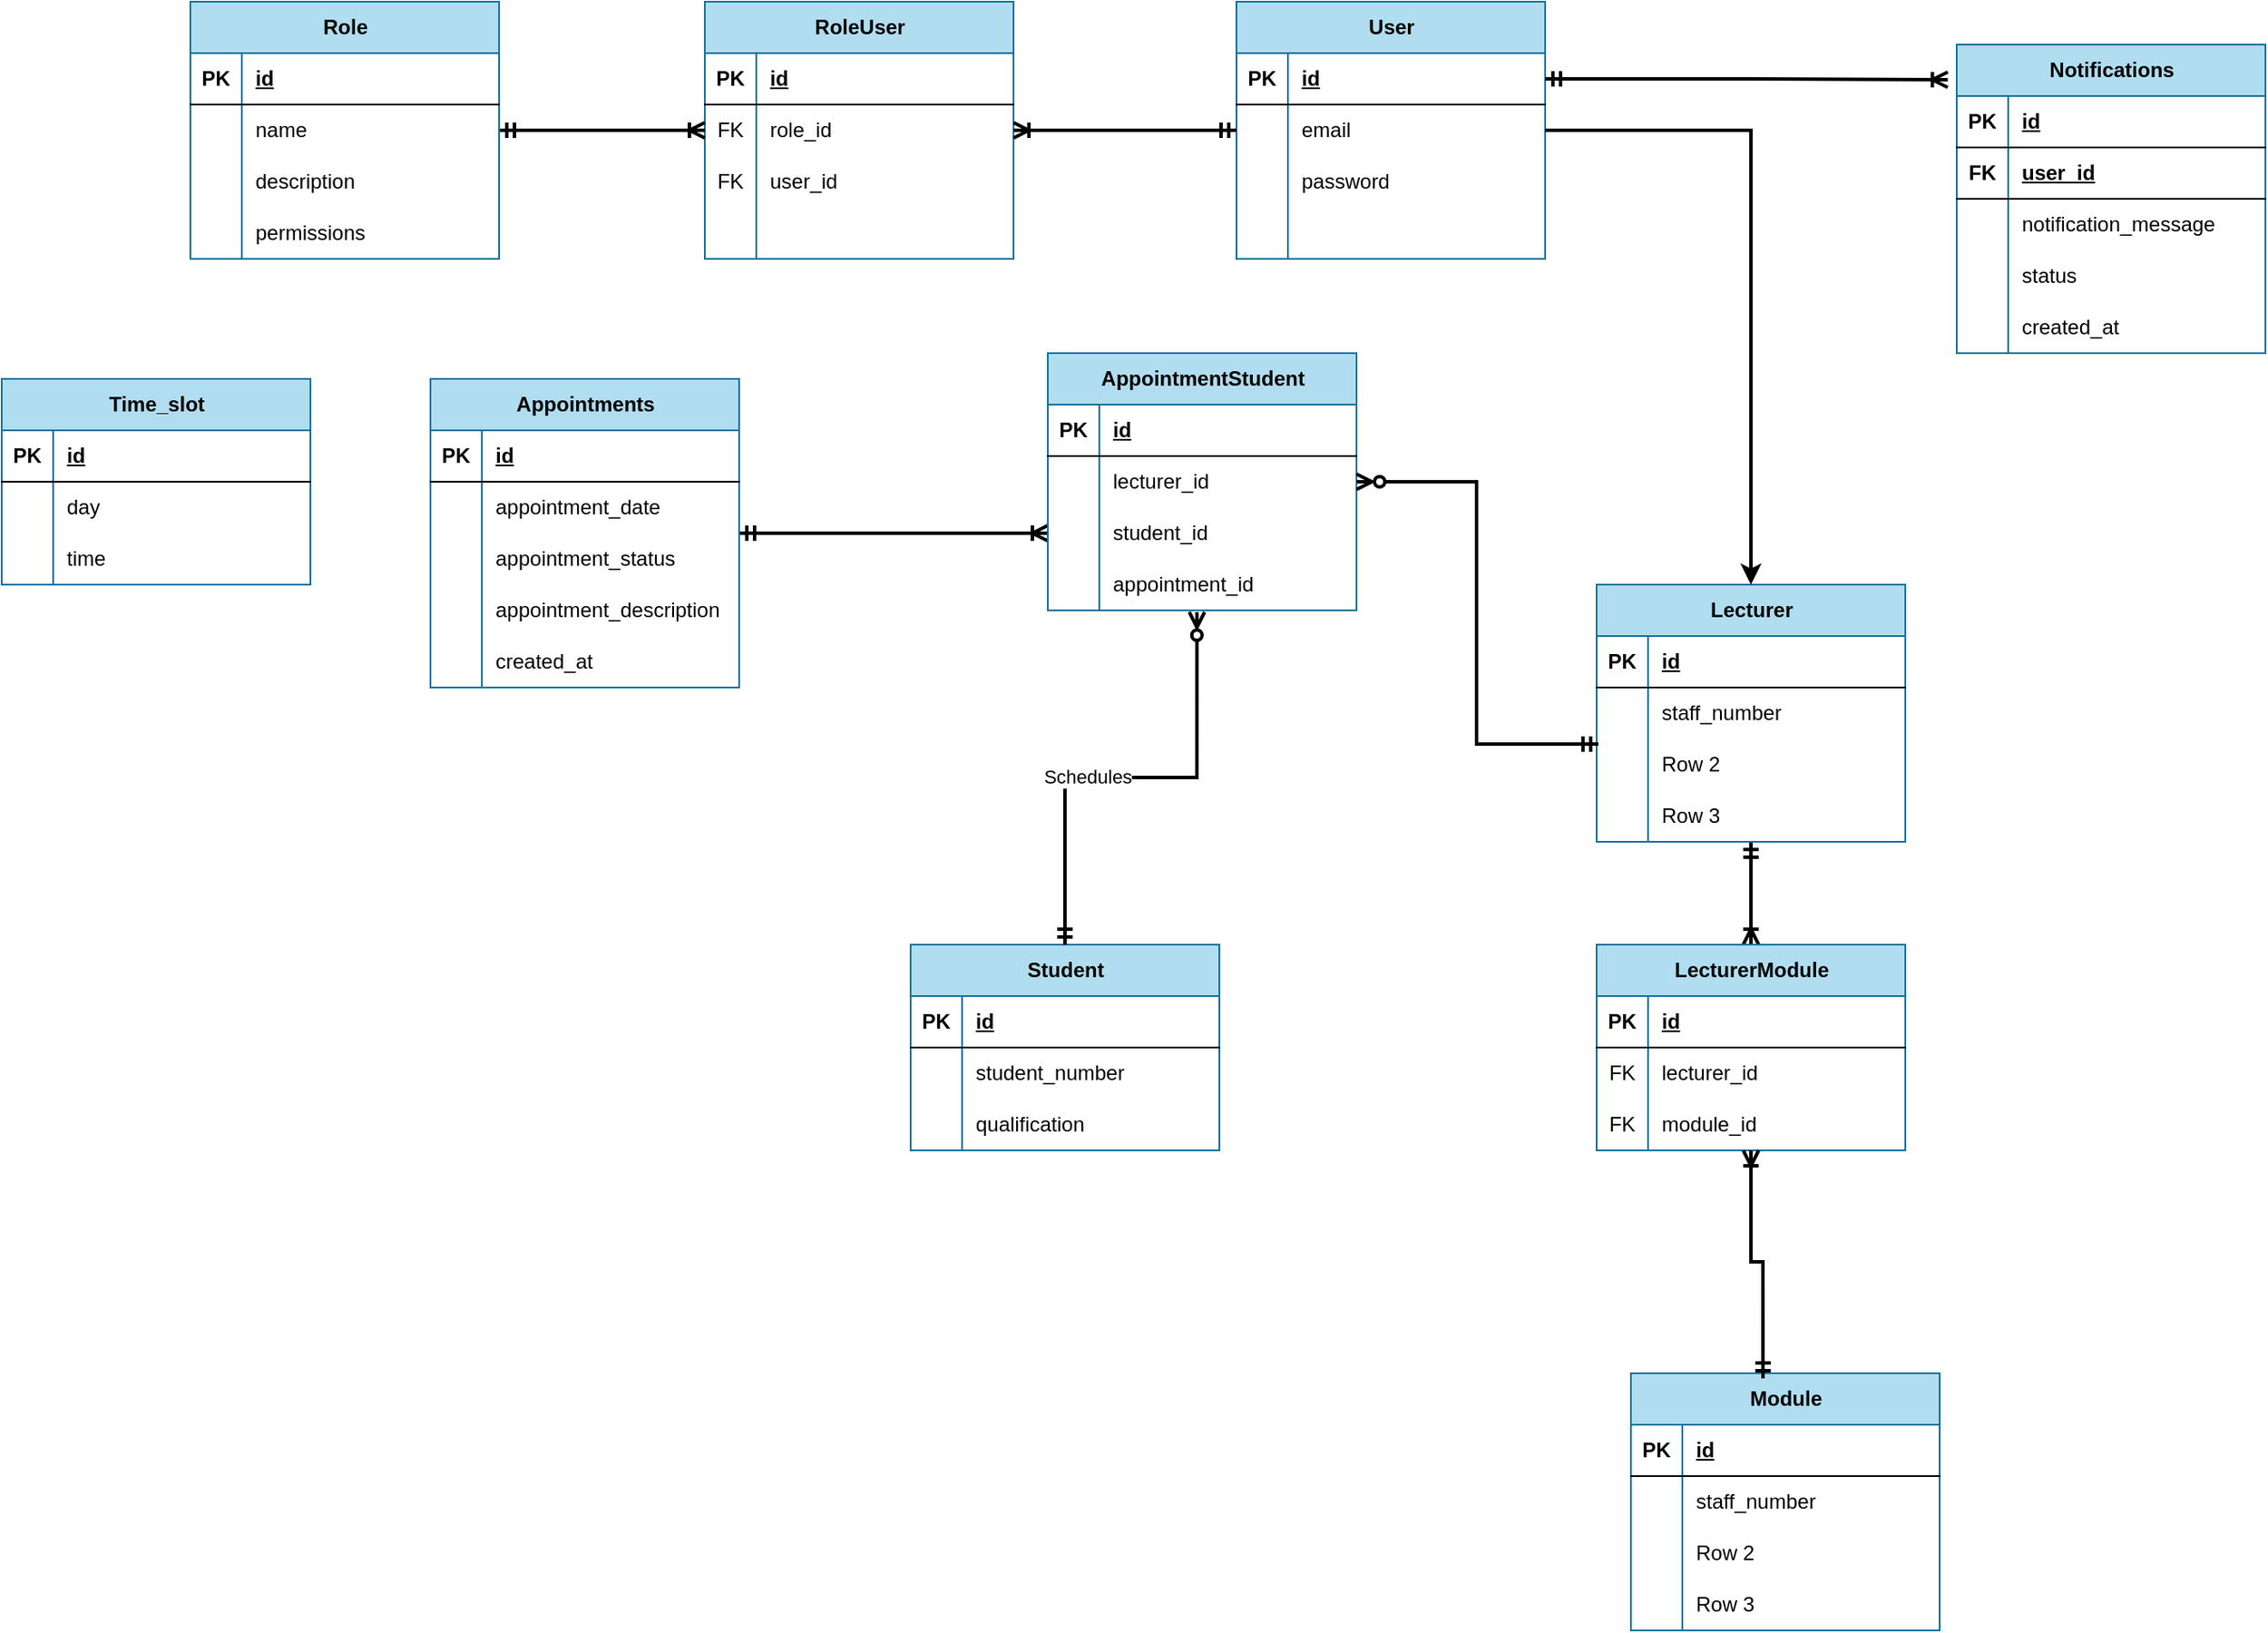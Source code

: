 <mxfile version="22.0.2" type="device" pages="2">
  <diagram name="Page-1" id="lzBxZIQJSSP3Dc2k3dTk">
    <mxGraphModel dx="2443" dy="929" grid="1" gridSize="10" guides="1" tooltips="1" connect="1" arrows="1" fold="1" page="1" pageScale="1" pageWidth="850" pageHeight="1100" math="0" shadow="0">
      <root>
        <mxCell id="0" />
        <mxCell id="1" parent="0" />
        <mxCell id="QmrakJCi5GvwLtZyRQVc-1" value="User" style="shape=table;startSize=30;container=1;collapsible=1;childLayout=tableLayout;fixedRows=1;rowLines=0;fontStyle=1;align=center;resizeLast=1;html=1;fillColor=#b1ddf0;strokeColor=#10739e;" vertex="1" parent="1">
          <mxGeometry x="410" y="30" width="180" height="150" as="geometry" />
        </mxCell>
        <mxCell id="QmrakJCi5GvwLtZyRQVc-2" value="" style="shape=tableRow;horizontal=0;startSize=0;swimlaneHead=0;swimlaneBody=0;fillColor=none;collapsible=0;dropTarget=0;points=[[0,0.5],[1,0.5]];portConstraint=eastwest;top=0;left=0;right=0;bottom=1;" vertex="1" parent="QmrakJCi5GvwLtZyRQVc-1">
          <mxGeometry y="30" width="180" height="30" as="geometry" />
        </mxCell>
        <mxCell id="QmrakJCi5GvwLtZyRQVc-3" value="PK" style="shape=partialRectangle;connectable=0;fillColor=none;top=0;left=0;bottom=0;right=0;fontStyle=1;overflow=hidden;whiteSpace=wrap;html=1;" vertex="1" parent="QmrakJCi5GvwLtZyRQVc-2">
          <mxGeometry width="30" height="30" as="geometry">
            <mxRectangle width="30" height="30" as="alternateBounds" />
          </mxGeometry>
        </mxCell>
        <mxCell id="QmrakJCi5GvwLtZyRQVc-4" value="id" style="shape=partialRectangle;connectable=0;fillColor=none;top=0;left=0;bottom=0;right=0;align=left;spacingLeft=6;fontStyle=5;overflow=hidden;whiteSpace=wrap;html=1;" vertex="1" parent="QmrakJCi5GvwLtZyRQVc-2">
          <mxGeometry x="30" width="150" height="30" as="geometry">
            <mxRectangle width="150" height="30" as="alternateBounds" />
          </mxGeometry>
        </mxCell>
        <mxCell id="QmrakJCi5GvwLtZyRQVc-5" value="" style="shape=tableRow;horizontal=0;startSize=0;swimlaneHead=0;swimlaneBody=0;fillColor=none;collapsible=0;dropTarget=0;points=[[0,0.5],[1,0.5]];portConstraint=eastwest;top=0;left=0;right=0;bottom=0;" vertex="1" parent="QmrakJCi5GvwLtZyRQVc-1">
          <mxGeometry y="60" width="180" height="30" as="geometry" />
        </mxCell>
        <mxCell id="QmrakJCi5GvwLtZyRQVc-6" value="" style="shape=partialRectangle;connectable=0;fillColor=none;top=0;left=0;bottom=0;right=0;editable=1;overflow=hidden;whiteSpace=wrap;html=1;" vertex="1" parent="QmrakJCi5GvwLtZyRQVc-5">
          <mxGeometry width="30" height="30" as="geometry">
            <mxRectangle width="30" height="30" as="alternateBounds" />
          </mxGeometry>
        </mxCell>
        <mxCell id="QmrakJCi5GvwLtZyRQVc-7" value="email" style="shape=partialRectangle;connectable=0;fillColor=none;top=0;left=0;bottom=0;right=0;align=left;spacingLeft=6;overflow=hidden;whiteSpace=wrap;html=1;" vertex="1" parent="QmrakJCi5GvwLtZyRQVc-5">
          <mxGeometry x="30" width="150" height="30" as="geometry">
            <mxRectangle width="150" height="30" as="alternateBounds" />
          </mxGeometry>
        </mxCell>
        <mxCell id="QmrakJCi5GvwLtZyRQVc-8" value="" style="shape=tableRow;horizontal=0;startSize=0;swimlaneHead=0;swimlaneBody=0;fillColor=none;collapsible=0;dropTarget=0;points=[[0,0.5],[1,0.5]];portConstraint=eastwest;top=0;left=0;right=0;bottom=0;" vertex="1" parent="QmrakJCi5GvwLtZyRQVc-1">
          <mxGeometry y="90" width="180" height="30" as="geometry" />
        </mxCell>
        <mxCell id="QmrakJCi5GvwLtZyRQVc-9" value="" style="shape=partialRectangle;connectable=0;fillColor=none;top=0;left=0;bottom=0;right=0;editable=1;overflow=hidden;whiteSpace=wrap;html=1;" vertex="1" parent="QmrakJCi5GvwLtZyRQVc-8">
          <mxGeometry width="30" height="30" as="geometry">
            <mxRectangle width="30" height="30" as="alternateBounds" />
          </mxGeometry>
        </mxCell>
        <mxCell id="QmrakJCi5GvwLtZyRQVc-10" value="password" style="shape=partialRectangle;connectable=0;fillColor=none;top=0;left=0;bottom=0;right=0;align=left;spacingLeft=6;overflow=hidden;whiteSpace=wrap;html=1;" vertex="1" parent="QmrakJCi5GvwLtZyRQVc-8">
          <mxGeometry x="30" width="150" height="30" as="geometry">
            <mxRectangle width="150" height="30" as="alternateBounds" />
          </mxGeometry>
        </mxCell>
        <mxCell id="QmrakJCi5GvwLtZyRQVc-11" value="" style="shape=tableRow;horizontal=0;startSize=0;swimlaneHead=0;swimlaneBody=0;fillColor=none;collapsible=0;dropTarget=0;points=[[0,0.5],[1,0.5]];portConstraint=eastwest;top=0;left=0;right=0;bottom=0;" vertex="1" parent="QmrakJCi5GvwLtZyRQVc-1">
          <mxGeometry y="120" width="180" height="30" as="geometry" />
        </mxCell>
        <mxCell id="QmrakJCi5GvwLtZyRQVc-12" value="" style="shape=partialRectangle;connectable=0;fillColor=none;top=0;left=0;bottom=0;right=0;editable=1;overflow=hidden;whiteSpace=wrap;html=1;" vertex="1" parent="QmrakJCi5GvwLtZyRQVc-11">
          <mxGeometry width="30" height="30" as="geometry">
            <mxRectangle width="30" height="30" as="alternateBounds" />
          </mxGeometry>
        </mxCell>
        <mxCell id="QmrakJCi5GvwLtZyRQVc-13" value="" style="shape=partialRectangle;connectable=0;fillColor=none;top=0;left=0;bottom=0;right=0;align=left;spacingLeft=6;overflow=hidden;whiteSpace=wrap;html=1;" vertex="1" parent="QmrakJCi5GvwLtZyRQVc-11">
          <mxGeometry x="30" width="150" height="30" as="geometry">
            <mxRectangle width="150" height="30" as="alternateBounds" />
          </mxGeometry>
        </mxCell>
        <mxCell id="QmrakJCi5GvwLtZyRQVc-14" value="Student" style="shape=table;startSize=30;container=1;collapsible=1;childLayout=tableLayout;fixedRows=1;rowLines=0;fontStyle=1;align=center;resizeLast=1;html=1;fillColor=#b1ddf0;strokeColor=#10739e;" vertex="1" parent="1">
          <mxGeometry x="220" y="580" width="180" height="120" as="geometry" />
        </mxCell>
        <mxCell id="QmrakJCi5GvwLtZyRQVc-15" value="" style="shape=tableRow;horizontal=0;startSize=0;swimlaneHead=0;swimlaneBody=0;fillColor=none;collapsible=0;dropTarget=0;points=[[0,0.5],[1,0.5]];portConstraint=eastwest;top=0;left=0;right=0;bottom=1;" vertex="1" parent="QmrakJCi5GvwLtZyRQVc-14">
          <mxGeometry y="30" width="180" height="30" as="geometry" />
        </mxCell>
        <mxCell id="QmrakJCi5GvwLtZyRQVc-16" value="PK" style="shape=partialRectangle;connectable=0;fillColor=none;top=0;left=0;bottom=0;right=0;fontStyle=1;overflow=hidden;whiteSpace=wrap;html=1;" vertex="1" parent="QmrakJCi5GvwLtZyRQVc-15">
          <mxGeometry width="30" height="30" as="geometry">
            <mxRectangle width="30" height="30" as="alternateBounds" />
          </mxGeometry>
        </mxCell>
        <mxCell id="QmrakJCi5GvwLtZyRQVc-17" value="id" style="shape=partialRectangle;connectable=0;fillColor=none;top=0;left=0;bottom=0;right=0;align=left;spacingLeft=6;fontStyle=5;overflow=hidden;whiteSpace=wrap;html=1;" vertex="1" parent="QmrakJCi5GvwLtZyRQVc-15">
          <mxGeometry x="30" width="150" height="30" as="geometry">
            <mxRectangle width="150" height="30" as="alternateBounds" />
          </mxGeometry>
        </mxCell>
        <mxCell id="QmrakJCi5GvwLtZyRQVc-18" value="" style="shape=tableRow;horizontal=0;startSize=0;swimlaneHead=0;swimlaneBody=0;fillColor=none;collapsible=0;dropTarget=0;points=[[0,0.5],[1,0.5]];portConstraint=eastwest;top=0;left=0;right=0;bottom=0;" vertex="1" parent="QmrakJCi5GvwLtZyRQVc-14">
          <mxGeometry y="60" width="180" height="30" as="geometry" />
        </mxCell>
        <mxCell id="QmrakJCi5GvwLtZyRQVc-19" value="" style="shape=partialRectangle;connectable=0;fillColor=none;top=0;left=0;bottom=0;right=0;editable=1;overflow=hidden;whiteSpace=wrap;html=1;" vertex="1" parent="QmrakJCi5GvwLtZyRQVc-18">
          <mxGeometry width="30" height="30" as="geometry">
            <mxRectangle width="30" height="30" as="alternateBounds" />
          </mxGeometry>
        </mxCell>
        <mxCell id="QmrakJCi5GvwLtZyRQVc-20" value="student_number" style="shape=partialRectangle;connectable=0;fillColor=none;top=0;left=0;bottom=0;right=0;align=left;spacingLeft=6;overflow=hidden;whiteSpace=wrap;html=1;" vertex="1" parent="QmrakJCi5GvwLtZyRQVc-18">
          <mxGeometry x="30" width="150" height="30" as="geometry">
            <mxRectangle width="150" height="30" as="alternateBounds" />
          </mxGeometry>
        </mxCell>
        <mxCell id="QmrakJCi5GvwLtZyRQVc-21" value="" style="shape=tableRow;horizontal=0;startSize=0;swimlaneHead=0;swimlaneBody=0;fillColor=none;collapsible=0;dropTarget=0;points=[[0,0.5],[1,0.5]];portConstraint=eastwest;top=0;left=0;right=0;bottom=0;" vertex="1" parent="QmrakJCi5GvwLtZyRQVc-14">
          <mxGeometry y="90" width="180" height="30" as="geometry" />
        </mxCell>
        <mxCell id="QmrakJCi5GvwLtZyRQVc-22" value="" style="shape=partialRectangle;connectable=0;fillColor=none;top=0;left=0;bottom=0;right=0;editable=1;overflow=hidden;whiteSpace=wrap;html=1;" vertex="1" parent="QmrakJCi5GvwLtZyRQVc-21">
          <mxGeometry width="30" height="30" as="geometry">
            <mxRectangle width="30" height="30" as="alternateBounds" />
          </mxGeometry>
        </mxCell>
        <mxCell id="QmrakJCi5GvwLtZyRQVc-23" value="qualification" style="shape=partialRectangle;connectable=0;fillColor=none;top=0;left=0;bottom=0;right=0;align=left;spacingLeft=6;overflow=hidden;whiteSpace=wrap;html=1;" vertex="1" parent="QmrakJCi5GvwLtZyRQVc-21">
          <mxGeometry x="30" width="150" height="30" as="geometry">
            <mxRectangle width="150" height="30" as="alternateBounds" />
          </mxGeometry>
        </mxCell>
        <mxCell id="QmrakJCi5GvwLtZyRQVc-189" style="edgeStyle=orthogonalEdgeStyle;rounded=0;orthogonalLoop=1;jettySize=auto;html=1;entryX=0.5;entryY=0;entryDx=0;entryDy=0;endArrow=ERoneToMany;endFill=0;startArrow=ERmandOne;startFill=0;strokeWidth=2;" edge="1" parent="1" source="QmrakJCi5GvwLtZyRQVc-27" target="QmrakJCi5GvwLtZyRQVc-137">
          <mxGeometry relative="1" as="geometry" />
        </mxCell>
        <mxCell id="QmrakJCi5GvwLtZyRQVc-27" value="Lecturer" style="shape=table;startSize=30;container=1;collapsible=1;childLayout=tableLayout;fixedRows=1;rowLines=0;fontStyle=1;align=center;resizeLast=1;html=1;fillColor=#b1ddf0;strokeColor=#10739e;" vertex="1" parent="1">
          <mxGeometry x="620" y="370" width="180" height="150" as="geometry" />
        </mxCell>
        <mxCell id="QmrakJCi5GvwLtZyRQVc-28" value="" style="shape=tableRow;horizontal=0;startSize=0;swimlaneHead=0;swimlaneBody=0;fillColor=none;collapsible=0;dropTarget=0;points=[[0,0.5],[1,0.5]];portConstraint=eastwest;top=0;left=0;right=0;bottom=1;" vertex="1" parent="QmrakJCi5GvwLtZyRQVc-27">
          <mxGeometry y="30" width="180" height="30" as="geometry" />
        </mxCell>
        <mxCell id="QmrakJCi5GvwLtZyRQVc-29" value="PK" style="shape=partialRectangle;connectable=0;fillColor=none;top=0;left=0;bottom=0;right=0;fontStyle=1;overflow=hidden;whiteSpace=wrap;html=1;" vertex="1" parent="QmrakJCi5GvwLtZyRQVc-28">
          <mxGeometry width="30" height="30" as="geometry">
            <mxRectangle width="30" height="30" as="alternateBounds" />
          </mxGeometry>
        </mxCell>
        <mxCell id="QmrakJCi5GvwLtZyRQVc-30" value="id" style="shape=partialRectangle;connectable=0;fillColor=none;top=0;left=0;bottom=0;right=0;align=left;spacingLeft=6;fontStyle=5;overflow=hidden;whiteSpace=wrap;html=1;" vertex="1" parent="QmrakJCi5GvwLtZyRQVc-28">
          <mxGeometry x="30" width="150" height="30" as="geometry">
            <mxRectangle width="150" height="30" as="alternateBounds" />
          </mxGeometry>
        </mxCell>
        <mxCell id="QmrakJCi5GvwLtZyRQVc-31" value="" style="shape=tableRow;horizontal=0;startSize=0;swimlaneHead=0;swimlaneBody=0;fillColor=none;collapsible=0;dropTarget=0;points=[[0,0.5],[1,0.5]];portConstraint=eastwest;top=0;left=0;right=0;bottom=0;" vertex="1" parent="QmrakJCi5GvwLtZyRQVc-27">
          <mxGeometry y="60" width="180" height="30" as="geometry" />
        </mxCell>
        <mxCell id="QmrakJCi5GvwLtZyRQVc-32" value="" style="shape=partialRectangle;connectable=0;fillColor=none;top=0;left=0;bottom=0;right=0;editable=1;overflow=hidden;whiteSpace=wrap;html=1;" vertex="1" parent="QmrakJCi5GvwLtZyRQVc-31">
          <mxGeometry width="30" height="30" as="geometry">
            <mxRectangle width="30" height="30" as="alternateBounds" />
          </mxGeometry>
        </mxCell>
        <mxCell id="QmrakJCi5GvwLtZyRQVc-33" value="staff_number" style="shape=partialRectangle;connectable=0;fillColor=none;top=0;left=0;bottom=0;right=0;align=left;spacingLeft=6;overflow=hidden;whiteSpace=wrap;html=1;" vertex="1" parent="QmrakJCi5GvwLtZyRQVc-31">
          <mxGeometry x="30" width="150" height="30" as="geometry">
            <mxRectangle width="150" height="30" as="alternateBounds" />
          </mxGeometry>
        </mxCell>
        <mxCell id="QmrakJCi5GvwLtZyRQVc-34" value="" style="shape=tableRow;horizontal=0;startSize=0;swimlaneHead=0;swimlaneBody=0;fillColor=none;collapsible=0;dropTarget=0;points=[[0,0.5],[1,0.5]];portConstraint=eastwest;top=0;left=0;right=0;bottom=0;" vertex="1" parent="QmrakJCi5GvwLtZyRQVc-27">
          <mxGeometry y="90" width="180" height="30" as="geometry" />
        </mxCell>
        <mxCell id="QmrakJCi5GvwLtZyRQVc-35" value="" style="shape=partialRectangle;connectable=0;fillColor=none;top=0;left=0;bottom=0;right=0;editable=1;overflow=hidden;whiteSpace=wrap;html=1;" vertex="1" parent="QmrakJCi5GvwLtZyRQVc-34">
          <mxGeometry width="30" height="30" as="geometry">
            <mxRectangle width="30" height="30" as="alternateBounds" />
          </mxGeometry>
        </mxCell>
        <mxCell id="QmrakJCi5GvwLtZyRQVc-36" value="Row 2" style="shape=partialRectangle;connectable=0;fillColor=none;top=0;left=0;bottom=0;right=0;align=left;spacingLeft=6;overflow=hidden;whiteSpace=wrap;html=1;" vertex="1" parent="QmrakJCi5GvwLtZyRQVc-34">
          <mxGeometry x="30" width="150" height="30" as="geometry">
            <mxRectangle width="150" height="30" as="alternateBounds" />
          </mxGeometry>
        </mxCell>
        <mxCell id="QmrakJCi5GvwLtZyRQVc-37" value="" style="shape=tableRow;horizontal=0;startSize=0;swimlaneHead=0;swimlaneBody=0;fillColor=none;collapsible=0;dropTarget=0;points=[[0,0.5],[1,0.5]];portConstraint=eastwest;top=0;left=0;right=0;bottom=0;" vertex="1" parent="QmrakJCi5GvwLtZyRQVc-27">
          <mxGeometry y="120" width="180" height="30" as="geometry" />
        </mxCell>
        <mxCell id="QmrakJCi5GvwLtZyRQVc-38" value="" style="shape=partialRectangle;connectable=0;fillColor=none;top=0;left=0;bottom=0;right=0;editable=1;overflow=hidden;whiteSpace=wrap;html=1;" vertex="1" parent="QmrakJCi5GvwLtZyRQVc-37">
          <mxGeometry width="30" height="30" as="geometry">
            <mxRectangle width="30" height="30" as="alternateBounds" />
          </mxGeometry>
        </mxCell>
        <mxCell id="QmrakJCi5GvwLtZyRQVc-39" value="Row 3" style="shape=partialRectangle;connectable=0;fillColor=none;top=0;left=0;bottom=0;right=0;align=left;spacingLeft=6;overflow=hidden;whiteSpace=wrap;html=1;" vertex="1" parent="QmrakJCi5GvwLtZyRQVc-37">
          <mxGeometry x="30" width="150" height="30" as="geometry">
            <mxRectangle width="150" height="30" as="alternateBounds" />
          </mxGeometry>
        </mxCell>
        <mxCell id="QmrakJCi5GvwLtZyRQVc-187" style="edgeStyle=orthogonalEdgeStyle;rounded=0;orthogonalLoop=1;jettySize=auto;html=1;entryX=0;entryY=0.5;entryDx=0;entryDy=0;endArrow=ERoneToMany;endFill=0;startArrow=ERmandOne;startFill=0;strokeWidth=2;" edge="1" parent="1" source="QmrakJCi5GvwLtZyRQVc-40" target="QmrakJCi5GvwLtZyRQVc-179">
          <mxGeometry relative="1" as="geometry" />
        </mxCell>
        <mxCell id="QmrakJCi5GvwLtZyRQVc-40" value="Appointments" style="shape=table;startSize=30;container=1;collapsible=1;childLayout=tableLayout;fixedRows=1;rowLines=0;fontStyle=1;align=center;resizeLast=1;html=1;fillColor=#b1ddf0;strokeColor=#10739e;" vertex="1" parent="1">
          <mxGeometry x="-60" y="250" width="180" height="180" as="geometry" />
        </mxCell>
        <mxCell id="QmrakJCi5GvwLtZyRQVc-41" value="" style="shape=tableRow;horizontal=0;startSize=0;swimlaneHead=0;swimlaneBody=0;fillColor=none;collapsible=0;dropTarget=0;points=[[0,0.5],[1,0.5]];portConstraint=eastwest;top=0;left=0;right=0;bottom=1;" vertex="1" parent="QmrakJCi5GvwLtZyRQVc-40">
          <mxGeometry y="30" width="180" height="30" as="geometry" />
        </mxCell>
        <mxCell id="QmrakJCi5GvwLtZyRQVc-42" value="PK" style="shape=partialRectangle;connectable=0;fillColor=none;top=0;left=0;bottom=0;right=0;fontStyle=1;overflow=hidden;whiteSpace=wrap;html=1;" vertex="1" parent="QmrakJCi5GvwLtZyRQVc-41">
          <mxGeometry width="30" height="30" as="geometry">
            <mxRectangle width="30" height="30" as="alternateBounds" />
          </mxGeometry>
        </mxCell>
        <mxCell id="QmrakJCi5GvwLtZyRQVc-43" value="id" style="shape=partialRectangle;connectable=0;fillColor=none;top=0;left=0;bottom=0;right=0;align=left;spacingLeft=6;fontStyle=5;overflow=hidden;whiteSpace=wrap;html=1;" vertex="1" parent="QmrakJCi5GvwLtZyRQVc-41">
          <mxGeometry x="30" width="150" height="30" as="geometry">
            <mxRectangle width="150" height="30" as="alternateBounds" />
          </mxGeometry>
        </mxCell>
        <mxCell id="QmrakJCi5GvwLtZyRQVc-50" value="" style="shape=tableRow;horizontal=0;startSize=0;swimlaneHead=0;swimlaneBody=0;fillColor=none;collapsible=0;dropTarget=0;points=[[0,0.5],[1,0.5]];portConstraint=eastwest;top=0;left=0;right=0;bottom=0;" vertex="1" parent="QmrakJCi5GvwLtZyRQVc-40">
          <mxGeometry y="60" width="180" height="30" as="geometry" />
        </mxCell>
        <mxCell id="QmrakJCi5GvwLtZyRQVc-51" value="" style="shape=partialRectangle;connectable=0;fillColor=none;top=0;left=0;bottom=0;right=0;editable=1;overflow=hidden;whiteSpace=wrap;html=1;" vertex="1" parent="QmrakJCi5GvwLtZyRQVc-50">
          <mxGeometry width="30" height="30" as="geometry">
            <mxRectangle width="30" height="30" as="alternateBounds" />
          </mxGeometry>
        </mxCell>
        <mxCell id="QmrakJCi5GvwLtZyRQVc-52" value="appointment_date" style="shape=partialRectangle;connectable=0;fillColor=none;top=0;left=0;bottom=0;right=0;align=left;spacingLeft=6;overflow=hidden;whiteSpace=wrap;html=1;" vertex="1" parent="QmrakJCi5GvwLtZyRQVc-50">
          <mxGeometry x="30" width="150" height="30" as="geometry">
            <mxRectangle width="150" height="30" as="alternateBounds" />
          </mxGeometry>
        </mxCell>
        <mxCell id="QmrakJCi5GvwLtZyRQVc-109" value="" style="shape=tableRow;horizontal=0;startSize=0;swimlaneHead=0;swimlaneBody=0;fillColor=none;collapsible=0;dropTarget=0;points=[[0,0.5],[1,0.5]];portConstraint=eastwest;top=0;left=0;right=0;bottom=0;" vertex="1" parent="QmrakJCi5GvwLtZyRQVc-40">
          <mxGeometry y="90" width="180" height="30" as="geometry" />
        </mxCell>
        <mxCell id="QmrakJCi5GvwLtZyRQVc-110" value="" style="shape=partialRectangle;connectable=0;fillColor=none;top=0;left=0;bottom=0;right=0;editable=1;overflow=hidden;whiteSpace=wrap;html=1;" vertex="1" parent="QmrakJCi5GvwLtZyRQVc-109">
          <mxGeometry width="30" height="30" as="geometry">
            <mxRectangle width="30" height="30" as="alternateBounds" />
          </mxGeometry>
        </mxCell>
        <mxCell id="QmrakJCi5GvwLtZyRQVc-111" value="appointment_status" style="shape=partialRectangle;connectable=0;fillColor=none;top=0;left=0;bottom=0;right=0;align=left;spacingLeft=6;overflow=hidden;whiteSpace=wrap;html=1;" vertex="1" parent="QmrakJCi5GvwLtZyRQVc-109">
          <mxGeometry x="30" width="150" height="30" as="geometry">
            <mxRectangle width="150" height="30" as="alternateBounds" />
          </mxGeometry>
        </mxCell>
        <mxCell id="QmrakJCi5GvwLtZyRQVc-118" value="" style="shape=tableRow;horizontal=0;startSize=0;swimlaneHead=0;swimlaneBody=0;fillColor=none;collapsible=0;dropTarget=0;points=[[0,0.5],[1,0.5]];portConstraint=eastwest;top=0;left=0;right=0;bottom=0;" vertex="1" parent="QmrakJCi5GvwLtZyRQVc-40">
          <mxGeometry y="120" width="180" height="30" as="geometry" />
        </mxCell>
        <mxCell id="QmrakJCi5GvwLtZyRQVc-119" value="" style="shape=partialRectangle;connectable=0;fillColor=none;top=0;left=0;bottom=0;right=0;editable=1;overflow=hidden;whiteSpace=wrap;html=1;" vertex="1" parent="QmrakJCi5GvwLtZyRQVc-118">
          <mxGeometry width="30" height="30" as="geometry">
            <mxRectangle width="30" height="30" as="alternateBounds" />
          </mxGeometry>
        </mxCell>
        <mxCell id="QmrakJCi5GvwLtZyRQVc-120" value="appointment_description" style="shape=partialRectangle;connectable=0;fillColor=none;top=0;left=0;bottom=0;right=0;align=left;spacingLeft=6;overflow=hidden;whiteSpace=wrap;html=1;" vertex="1" parent="QmrakJCi5GvwLtZyRQVc-118">
          <mxGeometry x="30" width="150" height="30" as="geometry">
            <mxRectangle width="150" height="30" as="alternateBounds" />
          </mxGeometry>
        </mxCell>
        <mxCell id="QmrakJCi5GvwLtZyRQVc-112" value="" style="shape=tableRow;horizontal=0;startSize=0;swimlaneHead=0;swimlaneBody=0;fillColor=none;collapsible=0;dropTarget=0;points=[[0,0.5],[1,0.5]];portConstraint=eastwest;top=0;left=0;right=0;bottom=0;" vertex="1" parent="QmrakJCi5GvwLtZyRQVc-40">
          <mxGeometry y="150" width="180" height="30" as="geometry" />
        </mxCell>
        <mxCell id="QmrakJCi5GvwLtZyRQVc-113" value="" style="shape=partialRectangle;connectable=0;fillColor=none;top=0;left=0;bottom=0;right=0;editable=1;overflow=hidden;whiteSpace=wrap;html=1;" vertex="1" parent="QmrakJCi5GvwLtZyRQVc-112">
          <mxGeometry width="30" height="30" as="geometry">
            <mxRectangle width="30" height="30" as="alternateBounds" />
          </mxGeometry>
        </mxCell>
        <mxCell id="QmrakJCi5GvwLtZyRQVc-114" value="created_at" style="shape=partialRectangle;connectable=0;fillColor=none;top=0;left=0;bottom=0;right=0;align=left;spacingLeft=6;overflow=hidden;whiteSpace=wrap;html=1;" vertex="1" parent="QmrakJCi5GvwLtZyRQVc-112">
          <mxGeometry x="30" width="150" height="30" as="geometry">
            <mxRectangle width="150" height="30" as="alternateBounds" />
          </mxGeometry>
        </mxCell>
        <mxCell id="QmrakJCi5GvwLtZyRQVc-53" style="edgeStyle=orthogonalEdgeStyle;rounded=0;orthogonalLoop=1;jettySize=auto;html=1;exitX=1;exitY=0.5;exitDx=0;exitDy=0;strokeWidth=2;" edge="1" parent="1" source="QmrakJCi5GvwLtZyRQVc-5" target="QmrakJCi5GvwLtZyRQVc-27">
          <mxGeometry relative="1" as="geometry" />
        </mxCell>
        <mxCell id="QmrakJCi5GvwLtZyRQVc-55" value="RoleUser" style="shape=table;startSize=30;container=1;collapsible=1;childLayout=tableLayout;fixedRows=1;rowLines=0;fontStyle=1;align=center;resizeLast=1;html=1;fillColor=#b1ddf0;strokeColor=#10739e;" vertex="1" parent="1">
          <mxGeometry x="100" y="30" width="180" height="150" as="geometry" />
        </mxCell>
        <mxCell id="QmrakJCi5GvwLtZyRQVc-56" value="" style="shape=tableRow;horizontal=0;startSize=0;swimlaneHead=0;swimlaneBody=0;fillColor=none;collapsible=0;dropTarget=0;points=[[0,0.5],[1,0.5]];portConstraint=eastwest;top=0;left=0;right=0;bottom=1;" vertex="1" parent="QmrakJCi5GvwLtZyRQVc-55">
          <mxGeometry y="30" width="180" height="30" as="geometry" />
        </mxCell>
        <mxCell id="QmrakJCi5GvwLtZyRQVc-57" value="PK" style="shape=partialRectangle;connectable=0;fillColor=none;top=0;left=0;bottom=0;right=0;fontStyle=1;overflow=hidden;whiteSpace=wrap;html=1;" vertex="1" parent="QmrakJCi5GvwLtZyRQVc-56">
          <mxGeometry width="30" height="30" as="geometry">
            <mxRectangle width="30" height="30" as="alternateBounds" />
          </mxGeometry>
        </mxCell>
        <mxCell id="QmrakJCi5GvwLtZyRQVc-58" value="id" style="shape=partialRectangle;connectable=0;fillColor=none;top=0;left=0;bottom=0;right=0;align=left;spacingLeft=6;fontStyle=5;overflow=hidden;whiteSpace=wrap;html=1;" vertex="1" parent="QmrakJCi5GvwLtZyRQVc-56">
          <mxGeometry x="30" width="150" height="30" as="geometry">
            <mxRectangle width="150" height="30" as="alternateBounds" />
          </mxGeometry>
        </mxCell>
        <mxCell id="QmrakJCi5GvwLtZyRQVc-59" value="" style="shape=tableRow;horizontal=0;startSize=0;swimlaneHead=0;swimlaneBody=0;fillColor=none;collapsible=0;dropTarget=0;points=[[0,0.5],[1,0.5]];portConstraint=eastwest;top=0;left=0;right=0;bottom=0;" vertex="1" parent="QmrakJCi5GvwLtZyRQVc-55">
          <mxGeometry y="60" width="180" height="30" as="geometry" />
        </mxCell>
        <mxCell id="QmrakJCi5GvwLtZyRQVc-60" value="FK" style="shape=partialRectangle;connectable=0;fillColor=none;top=0;left=0;bottom=0;right=0;editable=1;overflow=hidden;whiteSpace=wrap;html=1;" vertex="1" parent="QmrakJCi5GvwLtZyRQVc-59">
          <mxGeometry width="30" height="30" as="geometry">
            <mxRectangle width="30" height="30" as="alternateBounds" />
          </mxGeometry>
        </mxCell>
        <mxCell id="QmrakJCi5GvwLtZyRQVc-61" value="role_id" style="shape=partialRectangle;connectable=0;fillColor=none;top=0;left=0;bottom=0;right=0;align=left;spacingLeft=6;overflow=hidden;whiteSpace=wrap;html=1;" vertex="1" parent="QmrakJCi5GvwLtZyRQVc-59">
          <mxGeometry x="30" width="150" height="30" as="geometry">
            <mxRectangle width="150" height="30" as="alternateBounds" />
          </mxGeometry>
        </mxCell>
        <mxCell id="QmrakJCi5GvwLtZyRQVc-62" value="" style="shape=tableRow;horizontal=0;startSize=0;swimlaneHead=0;swimlaneBody=0;fillColor=none;collapsible=0;dropTarget=0;points=[[0,0.5],[1,0.5]];portConstraint=eastwest;top=0;left=0;right=0;bottom=0;" vertex="1" parent="QmrakJCi5GvwLtZyRQVc-55">
          <mxGeometry y="90" width="180" height="30" as="geometry" />
        </mxCell>
        <mxCell id="QmrakJCi5GvwLtZyRQVc-63" value="FK" style="shape=partialRectangle;connectable=0;fillColor=none;top=0;left=0;bottom=0;right=0;editable=1;overflow=hidden;whiteSpace=wrap;html=1;" vertex="1" parent="QmrakJCi5GvwLtZyRQVc-62">
          <mxGeometry width="30" height="30" as="geometry">
            <mxRectangle width="30" height="30" as="alternateBounds" />
          </mxGeometry>
        </mxCell>
        <mxCell id="QmrakJCi5GvwLtZyRQVc-64" value="user_id" style="shape=partialRectangle;connectable=0;fillColor=none;top=0;left=0;bottom=0;right=0;align=left;spacingLeft=6;overflow=hidden;whiteSpace=wrap;html=1;" vertex="1" parent="QmrakJCi5GvwLtZyRQVc-62">
          <mxGeometry x="30" width="150" height="30" as="geometry">
            <mxRectangle width="150" height="30" as="alternateBounds" />
          </mxGeometry>
        </mxCell>
        <mxCell id="QmrakJCi5GvwLtZyRQVc-65" value="" style="shape=tableRow;horizontal=0;startSize=0;swimlaneHead=0;swimlaneBody=0;fillColor=none;collapsible=0;dropTarget=0;points=[[0,0.5],[1,0.5]];portConstraint=eastwest;top=0;left=0;right=0;bottom=0;" vertex="1" parent="QmrakJCi5GvwLtZyRQVc-55">
          <mxGeometry y="120" width="180" height="30" as="geometry" />
        </mxCell>
        <mxCell id="QmrakJCi5GvwLtZyRQVc-66" value="" style="shape=partialRectangle;connectable=0;fillColor=none;top=0;left=0;bottom=0;right=0;editable=1;overflow=hidden;whiteSpace=wrap;html=1;" vertex="1" parent="QmrakJCi5GvwLtZyRQVc-65">
          <mxGeometry width="30" height="30" as="geometry">
            <mxRectangle width="30" height="30" as="alternateBounds" />
          </mxGeometry>
        </mxCell>
        <mxCell id="QmrakJCi5GvwLtZyRQVc-67" value="" style="shape=partialRectangle;connectable=0;fillColor=none;top=0;left=0;bottom=0;right=0;align=left;spacingLeft=6;overflow=hidden;whiteSpace=wrap;html=1;" vertex="1" parent="QmrakJCi5GvwLtZyRQVc-65">
          <mxGeometry x="30" width="150" height="30" as="geometry">
            <mxRectangle width="150" height="30" as="alternateBounds" />
          </mxGeometry>
        </mxCell>
        <mxCell id="QmrakJCi5GvwLtZyRQVc-87" style="edgeStyle=orthogonalEdgeStyle;rounded=0;orthogonalLoop=1;jettySize=auto;html=1;startArrow=ERmandOne;startFill=0;endArrow=ERoneToMany;endFill=0;strokeWidth=2;" edge="1" parent="1" source="QmrakJCi5GvwLtZyRQVc-68" target="QmrakJCi5GvwLtZyRQVc-59">
          <mxGeometry relative="1" as="geometry" />
        </mxCell>
        <mxCell id="QmrakJCi5GvwLtZyRQVc-68" value="Role" style="shape=table;startSize=30;container=1;collapsible=1;childLayout=tableLayout;fixedRows=1;rowLines=0;fontStyle=1;align=center;resizeLast=1;html=1;fillColor=#b1ddf0;strokeColor=#10739e;" vertex="1" parent="1">
          <mxGeometry x="-200" y="30" width="180" height="150" as="geometry" />
        </mxCell>
        <mxCell id="QmrakJCi5GvwLtZyRQVc-69" value="" style="shape=tableRow;horizontal=0;startSize=0;swimlaneHead=0;swimlaneBody=0;fillColor=none;collapsible=0;dropTarget=0;points=[[0,0.5],[1,0.5]];portConstraint=eastwest;top=0;left=0;right=0;bottom=1;" vertex="1" parent="QmrakJCi5GvwLtZyRQVc-68">
          <mxGeometry y="30" width="180" height="30" as="geometry" />
        </mxCell>
        <mxCell id="QmrakJCi5GvwLtZyRQVc-70" value="PK" style="shape=partialRectangle;connectable=0;fillColor=none;top=0;left=0;bottom=0;right=0;fontStyle=1;overflow=hidden;whiteSpace=wrap;html=1;" vertex="1" parent="QmrakJCi5GvwLtZyRQVc-69">
          <mxGeometry width="30" height="30" as="geometry">
            <mxRectangle width="30" height="30" as="alternateBounds" />
          </mxGeometry>
        </mxCell>
        <mxCell id="QmrakJCi5GvwLtZyRQVc-71" value="id" style="shape=partialRectangle;connectable=0;fillColor=none;top=0;left=0;bottom=0;right=0;align=left;spacingLeft=6;fontStyle=5;overflow=hidden;whiteSpace=wrap;html=1;" vertex="1" parent="QmrakJCi5GvwLtZyRQVc-69">
          <mxGeometry x="30" width="150" height="30" as="geometry">
            <mxRectangle width="150" height="30" as="alternateBounds" />
          </mxGeometry>
        </mxCell>
        <mxCell id="QmrakJCi5GvwLtZyRQVc-72" value="" style="shape=tableRow;horizontal=0;startSize=0;swimlaneHead=0;swimlaneBody=0;fillColor=none;collapsible=0;dropTarget=0;points=[[0,0.5],[1,0.5]];portConstraint=eastwest;top=0;left=0;right=0;bottom=0;" vertex="1" parent="QmrakJCi5GvwLtZyRQVc-68">
          <mxGeometry y="60" width="180" height="30" as="geometry" />
        </mxCell>
        <mxCell id="QmrakJCi5GvwLtZyRQVc-73" value="" style="shape=partialRectangle;connectable=0;fillColor=none;top=0;left=0;bottom=0;right=0;editable=1;overflow=hidden;whiteSpace=wrap;html=1;" vertex="1" parent="QmrakJCi5GvwLtZyRQVc-72">
          <mxGeometry width="30" height="30" as="geometry">
            <mxRectangle width="30" height="30" as="alternateBounds" />
          </mxGeometry>
        </mxCell>
        <mxCell id="QmrakJCi5GvwLtZyRQVc-74" value="name" style="shape=partialRectangle;connectable=0;fillColor=none;top=0;left=0;bottom=0;right=0;align=left;spacingLeft=6;overflow=hidden;whiteSpace=wrap;html=1;" vertex="1" parent="QmrakJCi5GvwLtZyRQVc-72">
          <mxGeometry x="30" width="150" height="30" as="geometry">
            <mxRectangle width="150" height="30" as="alternateBounds" />
          </mxGeometry>
        </mxCell>
        <mxCell id="QmrakJCi5GvwLtZyRQVc-75" value="" style="shape=tableRow;horizontal=0;startSize=0;swimlaneHead=0;swimlaneBody=0;fillColor=none;collapsible=0;dropTarget=0;points=[[0,0.5],[1,0.5]];portConstraint=eastwest;top=0;left=0;right=0;bottom=0;" vertex="1" parent="QmrakJCi5GvwLtZyRQVc-68">
          <mxGeometry y="90" width="180" height="30" as="geometry" />
        </mxCell>
        <mxCell id="QmrakJCi5GvwLtZyRQVc-76" value="" style="shape=partialRectangle;connectable=0;fillColor=none;top=0;left=0;bottom=0;right=0;editable=1;overflow=hidden;whiteSpace=wrap;html=1;" vertex="1" parent="QmrakJCi5GvwLtZyRQVc-75">
          <mxGeometry width="30" height="30" as="geometry">
            <mxRectangle width="30" height="30" as="alternateBounds" />
          </mxGeometry>
        </mxCell>
        <mxCell id="QmrakJCi5GvwLtZyRQVc-77" value="description" style="shape=partialRectangle;connectable=0;fillColor=none;top=0;left=0;bottom=0;right=0;align=left;spacingLeft=6;overflow=hidden;whiteSpace=wrap;html=1;" vertex="1" parent="QmrakJCi5GvwLtZyRQVc-75">
          <mxGeometry x="30" width="150" height="30" as="geometry">
            <mxRectangle width="150" height="30" as="alternateBounds" />
          </mxGeometry>
        </mxCell>
        <mxCell id="QmrakJCi5GvwLtZyRQVc-78" value="" style="shape=tableRow;horizontal=0;startSize=0;swimlaneHead=0;swimlaneBody=0;fillColor=none;collapsible=0;dropTarget=0;points=[[0,0.5],[1,0.5]];portConstraint=eastwest;top=0;left=0;right=0;bottom=0;" vertex="1" parent="QmrakJCi5GvwLtZyRQVc-68">
          <mxGeometry y="120" width="180" height="30" as="geometry" />
        </mxCell>
        <mxCell id="QmrakJCi5GvwLtZyRQVc-79" value="" style="shape=partialRectangle;connectable=0;fillColor=none;top=0;left=0;bottom=0;right=0;editable=1;overflow=hidden;whiteSpace=wrap;html=1;" vertex="1" parent="QmrakJCi5GvwLtZyRQVc-78">
          <mxGeometry width="30" height="30" as="geometry">
            <mxRectangle width="30" height="30" as="alternateBounds" />
          </mxGeometry>
        </mxCell>
        <mxCell id="QmrakJCi5GvwLtZyRQVc-80" value="permissions" style="shape=partialRectangle;connectable=0;fillColor=none;top=0;left=0;bottom=0;right=0;align=left;spacingLeft=6;overflow=hidden;whiteSpace=wrap;html=1;" vertex="1" parent="QmrakJCi5GvwLtZyRQVc-78">
          <mxGeometry x="30" width="150" height="30" as="geometry">
            <mxRectangle width="150" height="30" as="alternateBounds" />
          </mxGeometry>
        </mxCell>
        <mxCell id="QmrakJCi5GvwLtZyRQVc-88" style="edgeStyle=orthogonalEdgeStyle;rounded=0;orthogonalLoop=1;jettySize=auto;html=1;exitX=1;exitY=0.5;exitDx=0;exitDy=0;entryX=0;entryY=0.5;entryDx=0;entryDy=0;startArrow=ERoneToMany;startFill=0;endArrow=ERmandOne;endFill=0;strokeWidth=2;" edge="1" parent="1" source="QmrakJCi5GvwLtZyRQVc-59" target="QmrakJCi5GvwLtZyRQVc-5">
          <mxGeometry relative="1" as="geometry" />
        </mxCell>
        <mxCell id="QmrakJCi5GvwLtZyRQVc-124" value="Module" style="shape=table;startSize=30;container=1;collapsible=1;childLayout=tableLayout;fixedRows=1;rowLines=0;fontStyle=1;align=center;resizeLast=1;html=1;fillColor=#b1ddf0;strokeColor=#10739e;" vertex="1" parent="1">
          <mxGeometry x="640" y="830" width="180" height="150" as="geometry" />
        </mxCell>
        <mxCell id="QmrakJCi5GvwLtZyRQVc-125" value="" style="shape=tableRow;horizontal=0;startSize=0;swimlaneHead=0;swimlaneBody=0;fillColor=none;collapsible=0;dropTarget=0;points=[[0,0.5],[1,0.5]];portConstraint=eastwest;top=0;left=0;right=0;bottom=1;" vertex="1" parent="QmrakJCi5GvwLtZyRQVc-124">
          <mxGeometry y="30" width="180" height="30" as="geometry" />
        </mxCell>
        <mxCell id="QmrakJCi5GvwLtZyRQVc-126" value="PK" style="shape=partialRectangle;connectable=0;fillColor=none;top=0;left=0;bottom=0;right=0;fontStyle=1;overflow=hidden;whiteSpace=wrap;html=1;" vertex="1" parent="QmrakJCi5GvwLtZyRQVc-125">
          <mxGeometry width="30" height="30" as="geometry">
            <mxRectangle width="30" height="30" as="alternateBounds" />
          </mxGeometry>
        </mxCell>
        <mxCell id="QmrakJCi5GvwLtZyRQVc-127" value="id" style="shape=partialRectangle;connectable=0;fillColor=none;top=0;left=0;bottom=0;right=0;align=left;spacingLeft=6;fontStyle=5;overflow=hidden;whiteSpace=wrap;html=1;" vertex="1" parent="QmrakJCi5GvwLtZyRQVc-125">
          <mxGeometry x="30" width="150" height="30" as="geometry">
            <mxRectangle width="150" height="30" as="alternateBounds" />
          </mxGeometry>
        </mxCell>
        <mxCell id="QmrakJCi5GvwLtZyRQVc-128" value="" style="shape=tableRow;horizontal=0;startSize=0;swimlaneHead=0;swimlaneBody=0;fillColor=none;collapsible=0;dropTarget=0;points=[[0,0.5],[1,0.5]];portConstraint=eastwest;top=0;left=0;right=0;bottom=0;" vertex="1" parent="QmrakJCi5GvwLtZyRQVc-124">
          <mxGeometry y="60" width="180" height="30" as="geometry" />
        </mxCell>
        <mxCell id="QmrakJCi5GvwLtZyRQVc-129" value="" style="shape=partialRectangle;connectable=0;fillColor=none;top=0;left=0;bottom=0;right=0;editable=1;overflow=hidden;whiteSpace=wrap;html=1;" vertex="1" parent="QmrakJCi5GvwLtZyRQVc-128">
          <mxGeometry width="30" height="30" as="geometry">
            <mxRectangle width="30" height="30" as="alternateBounds" />
          </mxGeometry>
        </mxCell>
        <mxCell id="QmrakJCi5GvwLtZyRQVc-130" value="staff_number" style="shape=partialRectangle;connectable=0;fillColor=none;top=0;left=0;bottom=0;right=0;align=left;spacingLeft=6;overflow=hidden;whiteSpace=wrap;html=1;" vertex="1" parent="QmrakJCi5GvwLtZyRQVc-128">
          <mxGeometry x="30" width="150" height="30" as="geometry">
            <mxRectangle width="150" height="30" as="alternateBounds" />
          </mxGeometry>
        </mxCell>
        <mxCell id="QmrakJCi5GvwLtZyRQVc-131" value="" style="shape=tableRow;horizontal=0;startSize=0;swimlaneHead=0;swimlaneBody=0;fillColor=none;collapsible=0;dropTarget=0;points=[[0,0.5],[1,0.5]];portConstraint=eastwest;top=0;left=0;right=0;bottom=0;" vertex="1" parent="QmrakJCi5GvwLtZyRQVc-124">
          <mxGeometry y="90" width="180" height="30" as="geometry" />
        </mxCell>
        <mxCell id="QmrakJCi5GvwLtZyRQVc-132" value="" style="shape=partialRectangle;connectable=0;fillColor=none;top=0;left=0;bottom=0;right=0;editable=1;overflow=hidden;whiteSpace=wrap;html=1;" vertex="1" parent="QmrakJCi5GvwLtZyRQVc-131">
          <mxGeometry width="30" height="30" as="geometry">
            <mxRectangle width="30" height="30" as="alternateBounds" />
          </mxGeometry>
        </mxCell>
        <mxCell id="QmrakJCi5GvwLtZyRQVc-133" value="Row 2" style="shape=partialRectangle;connectable=0;fillColor=none;top=0;left=0;bottom=0;right=0;align=left;spacingLeft=6;overflow=hidden;whiteSpace=wrap;html=1;" vertex="1" parent="QmrakJCi5GvwLtZyRQVc-131">
          <mxGeometry x="30" width="150" height="30" as="geometry">
            <mxRectangle width="150" height="30" as="alternateBounds" />
          </mxGeometry>
        </mxCell>
        <mxCell id="QmrakJCi5GvwLtZyRQVc-134" value="" style="shape=tableRow;horizontal=0;startSize=0;swimlaneHead=0;swimlaneBody=0;fillColor=none;collapsible=0;dropTarget=0;points=[[0,0.5],[1,0.5]];portConstraint=eastwest;top=0;left=0;right=0;bottom=0;" vertex="1" parent="QmrakJCi5GvwLtZyRQVc-124">
          <mxGeometry y="120" width="180" height="30" as="geometry" />
        </mxCell>
        <mxCell id="QmrakJCi5GvwLtZyRQVc-135" value="" style="shape=partialRectangle;connectable=0;fillColor=none;top=0;left=0;bottom=0;right=0;editable=1;overflow=hidden;whiteSpace=wrap;html=1;" vertex="1" parent="QmrakJCi5GvwLtZyRQVc-134">
          <mxGeometry width="30" height="30" as="geometry">
            <mxRectangle width="30" height="30" as="alternateBounds" />
          </mxGeometry>
        </mxCell>
        <mxCell id="QmrakJCi5GvwLtZyRQVc-136" value="Row 3" style="shape=partialRectangle;connectable=0;fillColor=none;top=0;left=0;bottom=0;right=0;align=left;spacingLeft=6;overflow=hidden;whiteSpace=wrap;html=1;" vertex="1" parent="QmrakJCi5GvwLtZyRQVc-134">
          <mxGeometry x="30" width="150" height="30" as="geometry">
            <mxRectangle width="150" height="30" as="alternateBounds" />
          </mxGeometry>
        </mxCell>
        <mxCell id="QmrakJCi5GvwLtZyRQVc-137" value="LecturerModule" style="shape=table;startSize=30;container=1;collapsible=1;childLayout=tableLayout;fixedRows=1;rowLines=0;fontStyle=1;align=center;resizeLast=1;html=1;fillColor=#b1ddf0;strokeColor=#10739e;" vertex="1" parent="1">
          <mxGeometry x="620" y="580" width="180" height="120" as="geometry" />
        </mxCell>
        <mxCell id="QmrakJCi5GvwLtZyRQVc-138" value="" style="shape=tableRow;horizontal=0;startSize=0;swimlaneHead=0;swimlaneBody=0;fillColor=none;collapsible=0;dropTarget=0;points=[[0,0.5],[1,0.5]];portConstraint=eastwest;top=0;left=0;right=0;bottom=1;" vertex="1" parent="QmrakJCi5GvwLtZyRQVc-137">
          <mxGeometry y="30" width="180" height="30" as="geometry" />
        </mxCell>
        <mxCell id="QmrakJCi5GvwLtZyRQVc-139" value="PK" style="shape=partialRectangle;connectable=0;fillColor=none;top=0;left=0;bottom=0;right=0;fontStyle=1;overflow=hidden;whiteSpace=wrap;html=1;" vertex="1" parent="QmrakJCi5GvwLtZyRQVc-138">
          <mxGeometry width="30" height="30" as="geometry">
            <mxRectangle width="30" height="30" as="alternateBounds" />
          </mxGeometry>
        </mxCell>
        <mxCell id="QmrakJCi5GvwLtZyRQVc-140" value="id" style="shape=partialRectangle;connectable=0;fillColor=none;top=0;left=0;bottom=0;right=0;align=left;spacingLeft=6;fontStyle=5;overflow=hidden;whiteSpace=wrap;html=1;" vertex="1" parent="QmrakJCi5GvwLtZyRQVc-138">
          <mxGeometry x="30" width="150" height="30" as="geometry">
            <mxRectangle width="150" height="30" as="alternateBounds" />
          </mxGeometry>
        </mxCell>
        <mxCell id="QmrakJCi5GvwLtZyRQVc-141" value="" style="shape=tableRow;horizontal=0;startSize=0;swimlaneHead=0;swimlaneBody=0;fillColor=none;collapsible=0;dropTarget=0;points=[[0,0.5],[1,0.5]];portConstraint=eastwest;top=0;left=0;right=0;bottom=0;" vertex="1" parent="QmrakJCi5GvwLtZyRQVc-137">
          <mxGeometry y="60" width="180" height="30" as="geometry" />
        </mxCell>
        <mxCell id="QmrakJCi5GvwLtZyRQVc-142" value="FK" style="shape=partialRectangle;connectable=0;fillColor=none;top=0;left=0;bottom=0;right=0;editable=1;overflow=hidden;whiteSpace=wrap;html=1;" vertex="1" parent="QmrakJCi5GvwLtZyRQVc-141">
          <mxGeometry width="30" height="30" as="geometry">
            <mxRectangle width="30" height="30" as="alternateBounds" />
          </mxGeometry>
        </mxCell>
        <mxCell id="QmrakJCi5GvwLtZyRQVc-143" value="lecturer_id" style="shape=partialRectangle;connectable=0;fillColor=none;top=0;left=0;bottom=0;right=0;align=left;spacingLeft=6;overflow=hidden;whiteSpace=wrap;html=1;" vertex="1" parent="QmrakJCi5GvwLtZyRQVc-141">
          <mxGeometry x="30" width="150" height="30" as="geometry">
            <mxRectangle width="150" height="30" as="alternateBounds" />
          </mxGeometry>
        </mxCell>
        <mxCell id="QmrakJCi5GvwLtZyRQVc-144" value="" style="shape=tableRow;horizontal=0;startSize=0;swimlaneHead=0;swimlaneBody=0;fillColor=none;collapsible=0;dropTarget=0;points=[[0,0.5],[1,0.5]];portConstraint=eastwest;top=0;left=0;right=0;bottom=0;" vertex="1" parent="QmrakJCi5GvwLtZyRQVc-137">
          <mxGeometry y="90" width="180" height="30" as="geometry" />
        </mxCell>
        <mxCell id="QmrakJCi5GvwLtZyRQVc-145" value="FK" style="shape=partialRectangle;connectable=0;fillColor=none;top=0;left=0;bottom=0;right=0;editable=1;overflow=hidden;whiteSpace=wrap;html=1;" vertex="1" parent="QmrakJCi5GvwLtZyRQVc-144">
          <mxGeometry width="30" height="30" as="geometry">
            <mxRectangle width="30" height="30" as="alternateBounds" />
          </mxGeometry>
        </mxCell>
        <mxCell id="QmrakJCi5GvwLtZyRQVc-146" value="module_id" style="shape=partialRectangle;connectable=0;fillColor=none;top=0;left=0;bottom=0;right=0;align=left;spacingLeft=6;overflow=hidden;whiteSpace=wrap;html=1;" vertex="1" parent="QmrakJCi5GvwLtZyRQVc-144">
          <mxGeometry x="30" width="150" height="30" as="geometry">
            <mxRectangle width="150" height="30" as="alternateBounds" />
          </mxGeometry>
        </mxCell>
        <mxCell id="QmrakJCi5GvwLtZyRQVc-172" value="AppointmentStudent" style="shape=table;startSize=30;container=1;collapsible=1;childLayout=tableLayout;fixedRows=1;rowLines=0;fontStyle=1;align=center;resizeLast=1;html=1;fillColor=#b1ddf0;strokeColor=#10739e;" vertex="1" parent="1">
          <mxGeometry x="300" y="235" width="180" height="150" as="geometry" />
        </mxCell>
        <mxCell id="QmrakJCi5GvwLtZyRQVc-173" value="" style="shape=tableRow;horizontal=0;startSize=0;swimlaneHead=0;swimlaneBody=0;fillColor=none;collapsible=0;dropTarget=0;points=[[0,0.5],[1,0.5]];portConstraint=eastwest;top=0;left=0;right=0;bottom=1;" vertex="1" parent="QmrakJCi5GvwLtZyRQVc-172">
          <mxGeometry y="30" width="180" height="30" as="geometry" />
        </mxCell>
        <mxCell id="QmrakJCi5GvwLtZyRQVc-174" value="PK" style="shape=partialRectangle;connectable=0;fillColor=none;top=0;left=0;bottom=0;right=0;fontStyle=1;overflow=hidden;whiteSpace=wrap;html=1;" vertex="1" parent="QmrakJCi5GvwLtZyRQVc-173">
          <mxGeometry width="30" height="30" as="geometry">
            <mxRectangle width="30" height="30" as="alternateBounds" />
          </mxGeometry>
        </mxCell>
        <mxCell id="QmrakJCi5GvwLtZyRQVc-175" value="id" style="shape=partialRectangle;connectable=0;fillColor=none;top=0;left=0;bottom=0;right=0;align=left;spacingLeft=6;fontStyle=5;overflow=hidden;whiteSpace=wrap;html=1;" vertex="1" parent="QmrakJCi5GvwLtZyRQVc-173">
          <mxGeometry x="30" width="150" height="30" as="geometry">
            <mxRectangle width="150" height="30" as="alternateBounds" />
          </mxGeometry>
        </mxCell>
        <mxCell id="QmrakJCi5GvwLtZyRQVc-176" value="" style="shape=tableRow;horizontal=0;startSize=0;swimlaneHead=0;swimlaneBody=0;fillColor=none;collapsible=0;dropTarget=0;points=[[0,0.5],[1,0.5]];portConstraint=eastwest;top=0;left=0;right=0;bottom=0;" vertex="1" parent="QmrakJCi5GvwLtZyRQVc-172">
          <mxGeometry y="60" width="180" height="30" as="geometry" />
        </mxCell>
        <mxCell id="QmrakJCi5GvwLtZyRQVc-177" value="" style="shape=partialRectangle;connectable=0;fillColor=none;top=0;left=0;bottom=0;right=0;editable=1;overflow=hidden;whiteSpace=wrap;html=1;" vertex="1" parent="QmrakJCi5GvwLtZyRQVc-176">
          <mxGeometry width="30" height="30" as="geometry">
            <mxRectangle width="30" height="30" as="alternateBounds" />
          </mxGeometry>
        </mxCell>
        <mxCell id="QmrakJCi5GvwLtZyRQVc-178" value="lecturer_id" style="shape=partialRectangle;connectable=0;fillColor=none;top=0;left=0;bottom=0;right=0;align=left;spacingLeft=6;overflow=hidden;whiteSpace=wrap;html=1;" vertex="1" parent="QmrakJCi5GvwLtZyRQVc-176">
          <mxGeometry x="30" width="150" height="30" as="geometry">
            <mxRectangle width="150" height="30" as="alternateBounds" />
          </mxGeometry>
        </mxCell>
        <mxCell id="QmrakJCi5GvwLtZyRQVc-179" value="" style="shape=tableRow;horizontal=0;startSize=0;swimlaneHead=0;swimlaneBody=0;fillColor=none;collapsible=0;dropTarget=0;points=[[0,0.5],[1,0.5]];portConstraint=eastwest;top=0;left=0;right=0;bottom=0;" vertex="1" parent="QmrakJCi5GvwLtZyRQVc-172">
          <mxGeometry y="90" width="180" height="30" as="geometry" />
        </mxCell>
        <mxCell id="QmrakJCi5GvwLtZyRQVc-180" value="" style="shape=partialRectangle;connectable=0;fillColor=none;top=0;left=0;bottom=0;right=0;editable=1;overflow=hidden;whiteSpace=wrap;html=1;" vertex="1" parent="QmrakJCi5GvwLtZyRQVc-179">
          <mxGeometry width="30" height="30" as="geometry">
            <mxRectangle width="30" height="30" as="alternateBounds" />
          </mxGeometry>
        </mxCell>
        <mxCell id="QmrakJCi5GvwLtZyRQVc-181" value="student_id" style="shape=partialRectangle;connectable=0;fillColor=none;top=0;left=0;bottom=0;right=0;align=left;spacingLeft=6;overflow=hidden;whiteSpace=wrap;html=1;" vertex="1" parent="QmrakJCi5GvwLtZyRQVc-179">
          <mxGeometry x="30" width="150" height="30" as="geometry">
            <mxRectangle width="150" height="30" as="alternateBounds" />
          </mxGeometry>
        </mxCell>
        <mxCell id="QmrakJCi5GvwLtZyRQVc-182" value="" style="shape=tableRow;horizontal=0;startSize=0;swimlaneHead=0;swimlaneBody=0;fillColor=none;collapsible=0;dropTarget=0;points=[[0,0.5],[1,0.5]];portConstraint=eastwest;top=0;left=0;right=0;bottom=0;" vertex="1" parent="QmrakJCi5GvwLtZyRQVc-172">
          <mxGeometry y="120" width="180" height="30" as="geometry" />
        </mxCell>
        <mxCell id="QmrakJCi5GvwLtZyRQVc-183" value="" style="shape=partialRectangle;connectable=0;fillColor=none;top=0;left=0;bottom=0;right=0;editable=1;overflow=hidden;whiteSpace=wrap;html=1;" vertex="1" parent="QmrakJCi5GvwLtZyRQVc-182">
          <mxGeometry width="30" height="30" as="geometry">
            <mxRectangle width="30" height="30" as="alternateBounds" />
          </mxGeometry>
        </mxCell>
        <mxCell id="QmrakJCi5GvwLtZyRQVc-184" value="appointment_id" style="shape=partialRectangle;connectable=0;fillColor=none;top=0;left=0;bottom=0;right=0;align=left;spacingLeft=6;overflow=hidden;whiteSpace=wrap;html=1;" vertex="1" parent="QmrakJCi5GvwLtZyRQVc-182">
          <mxGeometry x="30" width="150" height="30" as="geometry">
            <mxRectangle width="150" height="30" as="alternateBounds" />
          </mxGeometry>
        </mxCell>
        <mxCell id="QmrakJCi5GvwLtZyRQVc-186" style="edgeStyle=orthogonalEdgeStyle;rounded=0;orthogonalLoop=1;jettySize=auto;html=1;exitX=0.5;exitY=0;exitDx=0;exitDy=0;entryX=0.483;entryY=1.033;entryDx=0;entryDy=0;entryPerimeter=0;startArrow=ERmandOne;startFill=0;endArrow=ERzeroToMany;endFill=0;strokeWidth=2;" edge="1" parent="1" source="QmrakJCi5GvwLtZyRQVc-14" target="QmrakJCi5GvwLtZyRQVc-182">
          <mxGeometry relative="1" as="geometry" />
        </mxCell>
        <mxCell id="QmrakJCi5GvwLtZyRQVc-195" value="Schedules" style="edgeLabel;html=1;align=center;verticalAlign=middle;resizable=0;points=[];" vertex="1" connectable="0" parent="QmrakJCi5GvwLtZyRQVc-186">
          <mxGeometry x="-0.183" y="1" relative="1" as="geometry">
            <mxPoint as="offset" />
          </mxGeometry>
        </mxCell>
        <mxCell id="QmrakJCi5GvwLtZyRQVc-190" style="edgeStyle=orthogonalEdgeStyle;rounded=0;orthogonalLoop=1;jettySize=auto;html=1;entryX=0.428;entryY=0.02;entryDx=0;entryDy=0;entryPerimeter=0;endArrow=ERmandOne;endFill=0;startArrow=ERoneToMany;startFill=0;strokeWidth=2;" edge="1" parent="1" source="QmrakJCi5GvwLtZyRQVc-137" target="QmrakJCi5GvwLtZyRQVc-124">
          <mxGeometry relative="1" as="geometry">
            <mxPoint x="710" y="780" as="targetPoint" />
          </mxGeometry>
        </mxCell>
        <mxCell id="QmrakJCi5GvwLtZyRQVc-194" style="edgeStyle=orthogonalEdgeStyle;rounded=0;orthogonalLoop=1;jettySize=auto;html=1;exitX=1;exitY=0.5;exitDx=0;exitDy=0;entryX=0.006;entryY=0.1;entryDx=0;entryDy=0;entryPerimeter=0;startArrow=ERzeroToMany;startFill=0;endArrow=ERmandOne;endFill=0;strokeWidth=2;" edge="1" parent="1" source="QmrakJCi5GvwLtZyRQVc-176" target="QmrakJCi5GvwLtZyRQVc-34">
          <mxGeometry relative="1" as="geometry" />
        </mxCell>
        <mxCell id="ThI_BvomVHkvUKhDBOhd-1" value="Notifications" style="shape=table;startSize=30;container=1;collapsible=1;childLayout=tableLayout;fixedRows=1;rowLines=0;fontStyle=1;align=center;resizeLast=1;html=1;fillColor=#b1ddf0;strokeColor=#10739e;" vertex="1" parent="1">
          <mxGeometry x="830" y="55" width="180" height="180" as="geometry" />
        </mxCell>
        <mxCell id="ThI_BvomVHkvUKhDBOhd-2" value="" style="shape=tableRow;horizontal=0;startSize=0;swimlaneHead=0;swimlaneBody=0;fillColor=none;collapsible=0;dropTarget=0;points=[[0,0.5],[1,0.5]];portConstraint=eastwest;top=0;left=0;right=0;bottom=1;" vertex="1" parent="ThI_BvomVHkvUKhDBOhd-1">
          <mxGeometry y="30" width="180" height="30" as="geometry" />
        </mxCell>
        <mxCell id="ThI_BvomVHkvUKhDBOhd-3" value="PK" style="shape=partialRectangle;connectable=0;fillColor=none;top=0;left=0;bottom=0;right=0;fontStyle=1;overflow=hidden;whiteSpace=wrap;html=1;" vertex="1" parent="ThI_BvomVHkvUKhDBOhd-2">
          <mxGeometry width="30" height="30" as="geometry">
            <mxRectangle width="30" height="30" as="alternateBounds" />
          </mxGeometry>
        </mxCell>
        <mxCell id="ThI_BvomVHkvUKhDBOhd-4" value="id" style="shape=partialRectangle;connectable=0;fillColor=none;top=0;left=0;bottom=0;right=0;align=left;spacingLeft=6;fontStyle=5;overflow=hidden;whiteSpace=wrap;html=1;" vertex="1" parent="ThI_BvomVHkvUKhDBOhd-2">
          <mxGeometry x="30" width="150" height="30" as="geometry">
            <mxRectangle width="150" height="30" as="alternateBounds" />
          </mxGeometry>
        </mxCell>
        <mxCell id="ThI_BvomVHkvUKhDBOhd-17" value="" style="shape=tableRow;horizontal=0;startSize=0;swimlaneHead=0;swimlaneBody=0;fillColor=none;collapsible=0;dropTarget=0;points=[[0,0.5],[1,0.5]];portConstraint=eastwest;top=0;left=0;right=0;bottom=1;" vertex="1" parent="ThI_BvomVHkvUKhDBOhd-1">
          <mxGeometry y="60" width="180" height="30" as="geometry" />
        </mxCell>
        <mxCell id="ThI_BvomVHkvUKhDBOhd-18" value="FK" style="shape=partialRectangle;connectable=0;fillColor=none;top=0;left=0;bottom=0;right=0;fontStyle=1;overflow=hidden;whiteSpace=wrap;html=1;" vertex="1" parent="ThI_BvomVHkvUKhDBOhd-17">
          <mxGeometry width="30" height="30" as="geometry">
            <mxRectangle width="30" height="30" as="alternateBounds" />
          </mxGeometry>
        </mxCell>
        <mxCell id="ThI_BvomVHkvUKhDBOhd-19" value="user_id" style="shape=partialRectangle;connectable=0;fillColor=none;top=0;left=0;bottom=0;right=0;align=left;spacingLeft=6;fontStyle=5;overflow=hidden;whiteSpace=wrap;html=1;" vertex="1" parent="ThI_BvomVHkvUKhDBOhd-17">
          <mxGeometry x="30" width="150" height="30" as="geometry">
            <mxRectangle width="150" height="30" as="alternateBounds" />
          </mxGeometry>
        </mxCell>
        <mxCell id="ThI_BvomVHkvUKhDBOhd-5" value="" style="shape=tableRow;horizontal=0;startSize=0;swimlaneHead=0;swimlaneBody=0;fillColor=none;collapsible=0;dropTarget=0;points=[[0,0.5],[1,0.5]];portConstraint=eastwest;top=0;left=0;right=0;bottom=0;" vertex="1" parent="ThI_BvomVHkvUKhDBOhd-1">
          <mxGeometry y="90" width="180" height="30" as="geometry" />
        </mxCell>
        <mxCell id="ThI_BvomVHkvUKhDBOhd-6" value="" style="shape=partialRectangle;connectable=0;fillColor=none;top=0;left=0;bottom=0;right=0;editable=1;overflow=hidden;whiteSpace=wrap;html=1;" vertex="1" parent="ThI_BvomVHkvUKhDBOhd-5">
          <mxGeometry width="30" height="30" as="geometry">
            <mxRectangle width="30" height="30" as="alternateBounds" />
          </mxGeometry>
        </mxCell>
        <mxCell id="ThI_BvomVHkvUKhDBOhd-7" value="notification_message" style="shape=partialRectangle;connectable=0;fillColor=none;top=0;left=0;bottom=0;right=0;align=left;spacingLeft=6;overflow=hidden;whiteSpace=wrap;html=1;" vertex="1" parent="ThI_BvomVHkvUKhDBOhd-5">
          <mxGeometry x="30" width="150" height="30" as="geometry">
            <mxRectangle width="150" height="30" as="alternateBounds" />
          </mxGeometry>
        </mxCell>
        <mxCell id="ThI_BvomVHkvUKhDBOhd-8" value="" style="shape=tableRow;horizontal=0;startSize=0;swimlaneHead=0;swimlaneBody=0;fillColor=none;collapsible=0;dropTarget=0;points=[[0,0.5],[1,0.5]];portConstraint=eastwest;top=0;left=0;right=0;bottom=0;" vertex="1" parent="ThI_BvomVHkvUKhDBOhd-1">
          <mxGeometry y="120" width="180" height="30" as="geometry" />
        </mxCell>
        <mxCell id="ThI_BvomVHkvUKhDBOhd-9" value="" style="shape=partialRectangle;connectable=0;fillColor=none;top=0;left=0;bottom=0;right=0;editable=1;overflow=hidden;whiteSpace=wrap;html=1;" vertex="1" parent="ThI_BvomVHkvUKhDBOhd-8">
          <mxGeometry width="30" height="30" as="geometry">
            <mxRectangle width="30" height="30" as="alternateBounds" />
          </mxGeometry>
        </mxCell>
        <mxCell id="ThI_BvomVHkvUKhDBOhd-10" value="status" style="shape=partialRectangle;connectable=0;fillColor=none;top=0;left=0;bottom=0;right=0;align=left;spacingLeft=6;overflow=hidden;whiteSpace=wrap;html=1;" vertex="1" parent="ThI_BvomVHkvUKhDBOhd-8">
          <mxGeometry x="30" width="150" height="30" as="geometry">
            <mxRectangle width="150" height="30" as="alternateBounds" />
          </mxGeometry>
        </mxCell>
        <mxCell id="ThI_BvomVHkvUKhDBOhd-14" value="" style="shape=tableRow;horizontal=0;startSize=0;swimlaneHead=0;swimlaneBody=0;fillColor=none;collapsible=0;dropTarget=0;points=[[0,0.5],[1,0.5]];portConstraint=eastwest;top=0;left=0;right=0;bottom=0;" vertex="1" parent="ThI_BvomVHkvUKhDBOhd-1">
          <mxGeometry y="150" width="180" height="30" as="geometry" />
        </mxCell>
        <mxCell id="ThI_BvomVHkvUKhDBOhd-15" value="" style="shape=partialRectangle;connectable=0;fillColor=none;top=0;left=0;bottom=0;right=0;editable=1;overflow=hidden;whiteSpace=wrap;html=1;" vertex="1" parent="ThI_BvomVHkvUKhDBOhd-14">
          <mxGeometry width="30" height="30" as="geometry">
            <mxRectangle width="30" height="30" as="alternateBounds" />
          </mxGeometry>
        </mxCell>
        <mxCell id="ThI_BvomVHkvUKhDBOhd-16" value="created_at" style="shape=partialRectangle;connectable=0;fillColor=none;top=0;left=0;bottom=0;right=0;align=left;spacingLeft=6;overflow=hidden;whiteSpace=wrap;html=1;" vertex="1" parent="ThI_BvomVHkvUKhDBOhd-14">
          <mxGeometry x="30" width="150" height="30" as="geometry">
            <mxRectangle width="150" height="30" as="alternateBounds" />
          </mxGeometry>
        </mxCell>
        <mxCell id="ThI_BvomVHkvUKhDBOhd-21" style="edgeStyle=orthogonalEdgeStyle;rounded=0;orthogonalLoop=1;jettySize=auto;html=1;entryX=-0.029;entryY=0.114;entryDx=0;entryDy=0;entryPerimeter=0;endArrow=ERoneToMany;endFill=0;startArrow=ERmandOne;startFill=0;strokeWidth=2;" edge="1" parent="1" source="QmrakJCi5GvwLtZyRQVc-2" target="ThI_BvomVHkvUKhDBOhd-1">
          <mxGeometry relative="1" as="geometry" />
        </mxCell>
        <mxCell id="ThI_BvomVHkvUKhDBOhd-38" value="Time_slot" style="shape=table;startSize=30;container=1;collapsible=1;childLayout=tableLayout;fixedRows=1;rowLines=0;fontStyle=1;align=center;resizeLast=1;html=1;fillColor=#b1ddf0;strokeColor=#10739e;" vertex="1" parent="1">
          <mxGeometry x="-310" y="250" width="180" height="120" as="geometry" />
        </mxCell>
        <mxCell id="ThI_BvomVHkvUKhDBOhd-39" value="" style="shape=tableRow;horizontal=0;startSize=0;swimlaneHead=0;swimlaneBody=0;fillColor=none;collapsible=0;dropTarget=0;points=[[0,0.5],[1,0.5]];portConstraint=eastwest;top=0;left=0;right=0;bottom=1;" vertex="1" parent="ThI_BvomVHkvUKhDBOhd-38">
          <mxGeometry y="30" width="180" height="30" as="geometry" />
        </mxCell>
        <mxCell id="ThI_BvomVHkvUKhDBOhd-40" value="PK" style="shape=partialRectangle;connectable=0;fillColor=none;top=0;left=0;bottom=0;right=0;fontStyle=1;overflow=hidden;whiteSpace=wrap;html=1;" vertex="1" parent="ThI_BvomVHkvUKhDBOhd-39">
          <mxGeometry width="30" height="30" as="geometry">
            <mxRectangle width="30" height="30" as="alternateBounds" />
          </mxGeometry>
        </mxCell>
        <mxCell id="ThI_BvomVHkvUKhDBOhd-41" value="id" style="shape=partialRectangle;connectable=0;fillColor=none;top=0;left=0;bottom=0;right=0;align=left;spacingLeft=6;fontStyle=5;overflow=hidden;whiteSpace=wrap;html=1;" vertex="1" parent="ThI_BvomVHkvUKhDBOhd-39">
          <mxGeometry x="30" width="150" height="30" as="geometry">
            <mxRectangle width="150" height="30" as="alternateBounds" />
          </mxGeometry>
        </mxCell>
        <mxCell id="ThI_BvomVHkvUKhDBOhd-42" value="" style="shape=tableRow;horizontal=0;startSize=0;swimlaneHead=0;swimlaneBody=0;fillColor=none;collapsible=0;dropTarget=0;points=[[0,0.5],[1,0.5]];portConstraint=eastwest;top=0;left=0;right=0;bottom=0;" vertex="1" parent="ThI_BvomVHkvUKhDBOhd-38">
          <mxGeometry y="60" width="180" height="30" as="geometry" />
        </mxCell>
        <mxCell id="ThI_BvomVHkvUKhDBOhd-43" value="" style="shape=partialRectangle;connectable=0;fillColor=none;top=0;left=0;bottom=0;right=0;editable=1;overflow=hidden;whiteSpace=wrap;html=1;" vertex="1" parent="ThI_BvomVHkvUKhDBOhd-42">
          <mxGeometry width="30" height="30" as="geometry">
            <mxRectangle width="30" height="30" as="alternateBounds" />
          </mxGeometry>
        </mxCell>
        <mxCell id="ThI_BvomVHkvUKhDBOhd-44" value="day" style="shape=partialRectangle;connectable=0;fillColor=none;top=0;left=0;bottom=0;right=0;align=left;spacingLeft=6;overflow=hidden;whiteSpace=wrap;html=1;" vertex="1" parent="ThI_BvomVHkvUKhDBOhd-42">
          <mxGeometry x="30" width="150" height="30" as="geometry">
            <mxRectangle width="150" height="30" as="alternateBounds" />
          </mxGeometry>
        </mxCell>
        <mxCell id="ThI_BvomVHkvUKhDBOhd-45" value="" style="shape=tableRow;horizontal=0;startSize=0;swimlaneHead=0;swimlaneBody=0;fillColor=none;collapsible=0;dropTarget=0;points=[[0,0.5],[1,0.5]];portConstraint=eastwest;top=0;left=0;right=0;bottom=0;" vertex="1" parent="ThI_BvomVHkvUKhDBOhd-38">
          <mxGeometry y="90" width="180" height="30" as="geometry" />
        </mxCell>
        <mxCell id="ThI_BvomVHkvUKhDBOhd-46" value="" style="shape=partialRectangle;connectable=0;fillColor=none;top=0;left=0;bottom=0;right=0;editable=1;overflow=hidden;whiteSpace=wrap;html=1;" vertex="1" parent="ThI_BvomVHkvUKhDBOhd-45">
          <mxGeometry width="30" height="30" as="geometry">
            <mxRectangle width="30" height="30" as="alternateBounds" />
          </mxGeometry>
        </mxCell>
        <mxCell id="ThI_BvomVHkvUKhDBOhd-47" value="time" style="shape=partialRectangle;connectable=0;fillColor=none;top=0;left=0;bottom=0;right=0;align=left;spacingLeft=6;overflow=hidden;whiteSpace=wrap;html=1;" vertex="1" parent="ThI_BvomVHkvUKhDBOhd-45">
          <mxGeometry x="30" width="150" height="30" as="geometry">
            <mxRectangle width="150" height="30" as="alternateBounds" />
          </mxGeometry>
        </mxCell>
      </root>
    </mxGraphModel>
  </diagram>
  <diagram id="FFDDpgF7S68dSBop5Zw4" name="Page-2">
    <mxGraphModel dx="1434" dy="836" grid="1" gridSize="10" guides="1" tooltips="1" connect="1" arrows="1" fold="1" page="1" pageScale="1" pageWidth="850" pageHeight="1100" math="0" shadow="0">
      <root>
        <mxCell id="0" />
        <mxCell id="1" parent="0" />
      </root>
    </mxGraphModel>
  </diagram>
</mxfile>
